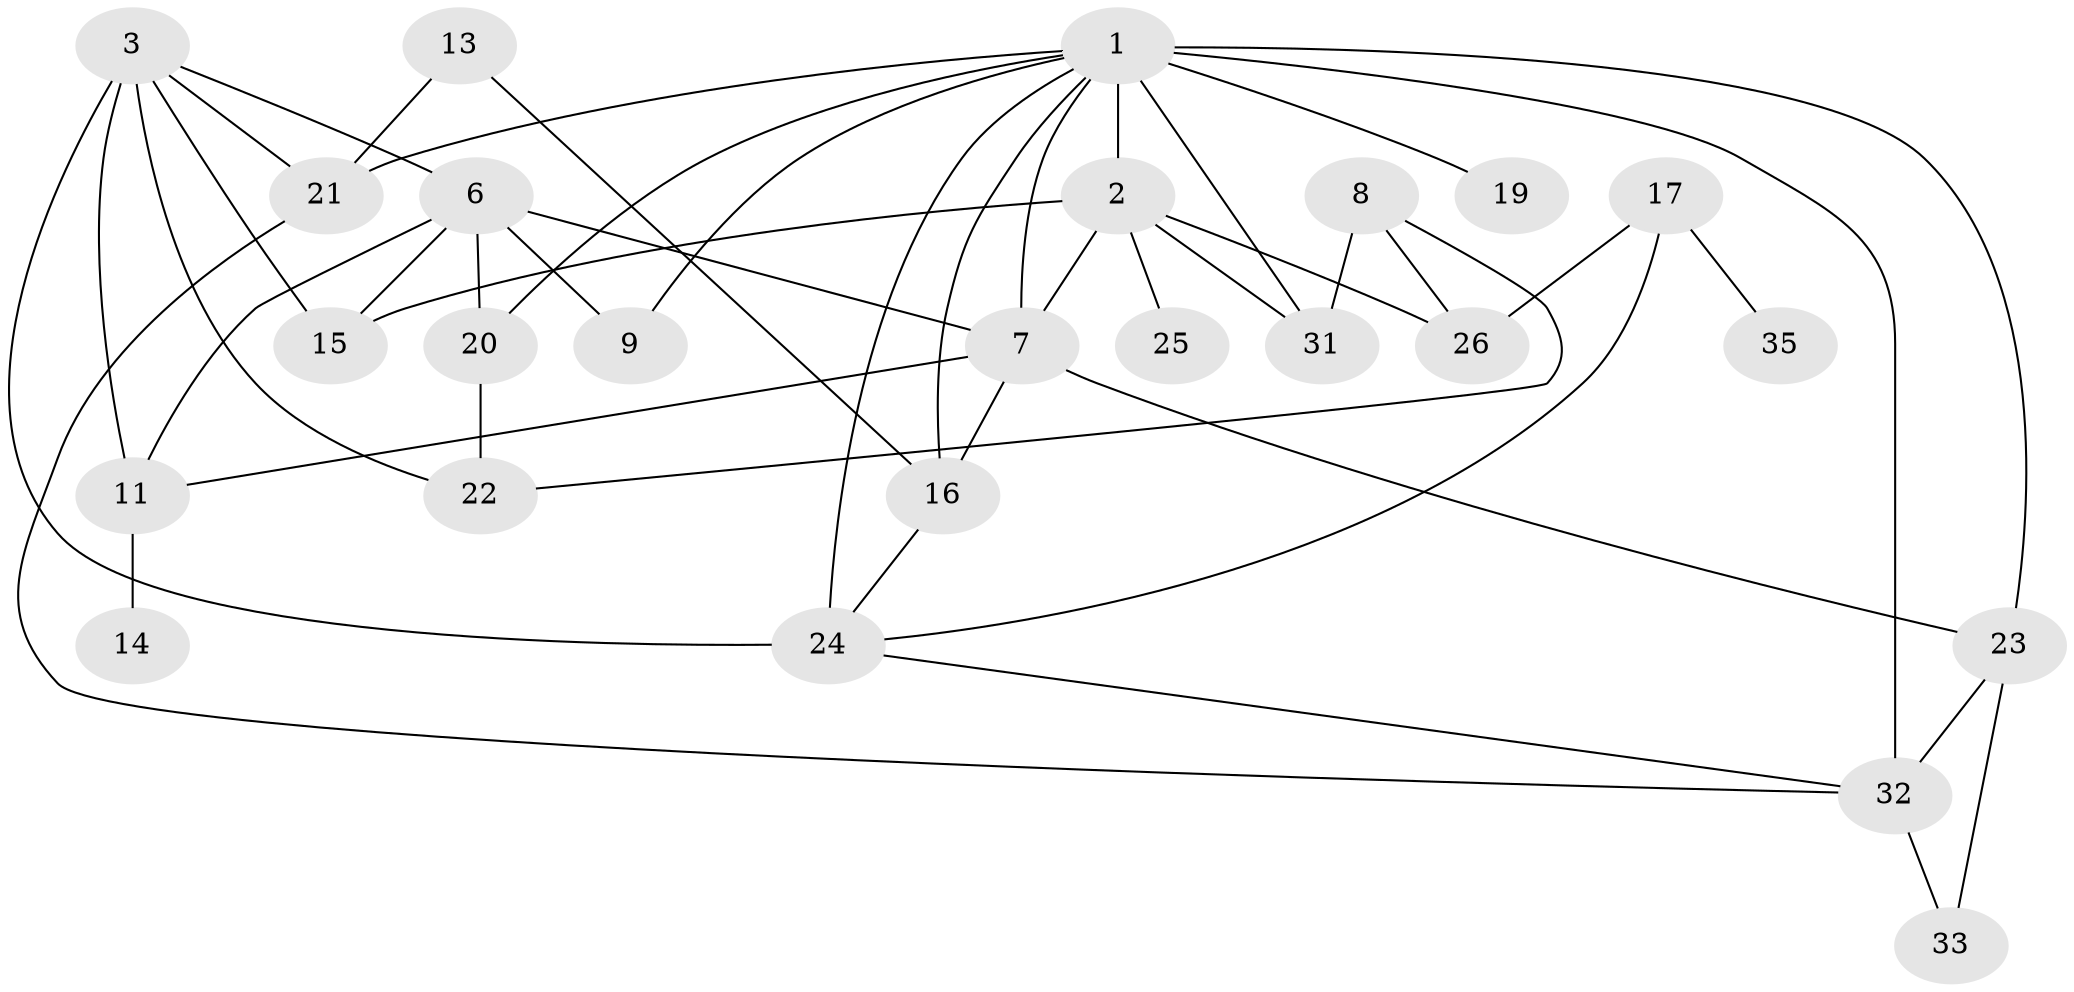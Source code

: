 // original degree distribution, {3: 0.27049180327868855, 4: 0.10655737704918032, 1: 0.19672131147540983, 0: 0.08196721311475409, 2: 0.2540983606557377, 5: 0.07377049180327869, 6: 0.01639344262295082}
// Generated by graph-tools (version 1.1) at 2025/48/03/04/25 22:48:21]
// undirected, 25 vertices, 46 edges
graph export_dot {
  node [color=gray90,style=filled];
  1;
  2;
  3;
  6;
  7;
  8;
  9;
  11;
  13;
  14;
  15;
  16;
  17;
  19;
  20;
  21;
  22;
  23;
  24;
  25;
  26;
  31;
  32;
  33;
  35;
  1 -- 2 [weight=4.0];
  1 -- 7 [weight=1.0];
  1 -- 9 [weight=1.0];
  1 -- 16 [weight=2.0];
  1 -- 19 [weight=1.0];
  1 -- 20 [weight=1.0];
  1 -- 21 [weight=1.0];
  1 -- 23 [weight=1.0];
  1 -- 24 [weight=3.0];
  1 -- 31 [weight=4.0];
  1 -- 32 [weight=2.0];
  2 -- 7 [weight=1.0];
  2 -- 15 [weight=3.0];
  2 -- 25 [weight=1.0];
  2 -- 26 [weight=1.0];
  2 -- 31 [weight=1.0];
  3 -- 6 [weight=1.0];
  3 -- 11 [weight=2.0];
  3 -- 15 [weight=1.0];
  3 -- 21 [weight=1.0];
  3 -- 22 [weight=1.0];
  3 -- 24 [weight=1.0];
  6 -- 7 [weight=1.0];
  6 -- 9 [weight=1.0];
  6 -- 11 [weight=1.0];
  6 -- 15 [weight=1.0];
  6 -- 20 [weight=1.0];
  7 -- 11 [weight=2.0];
  7 -- 16 [weight=1.0];
  7 -- 23 [weight=1.0];
  8 -- 22 [weight=1.0];
  8 -- 26 [weight=1.0];
  8 -- 31 [weight=1.0];
  11 -- 14 [weight=1.0];
  13 -- 16 [weight=1.0];
  13 -- 21 [weight=1.0];
  16 -- 24 [weight=1.0];
  17 -- 24 [weight=1.0];
  17 -- 26 [weight=1.0];
  17 -- 35 [weight=1.0];
  20 -- 22 [weight=1.0];
  21 -- 32 [weight=1.0];
  23 -- 32 [weight=1.0];
  23 -- 33 [weight=1.0];
  24 -- 32 [weight=1.0];
  32 -- 33 [weight=1.0];
}
